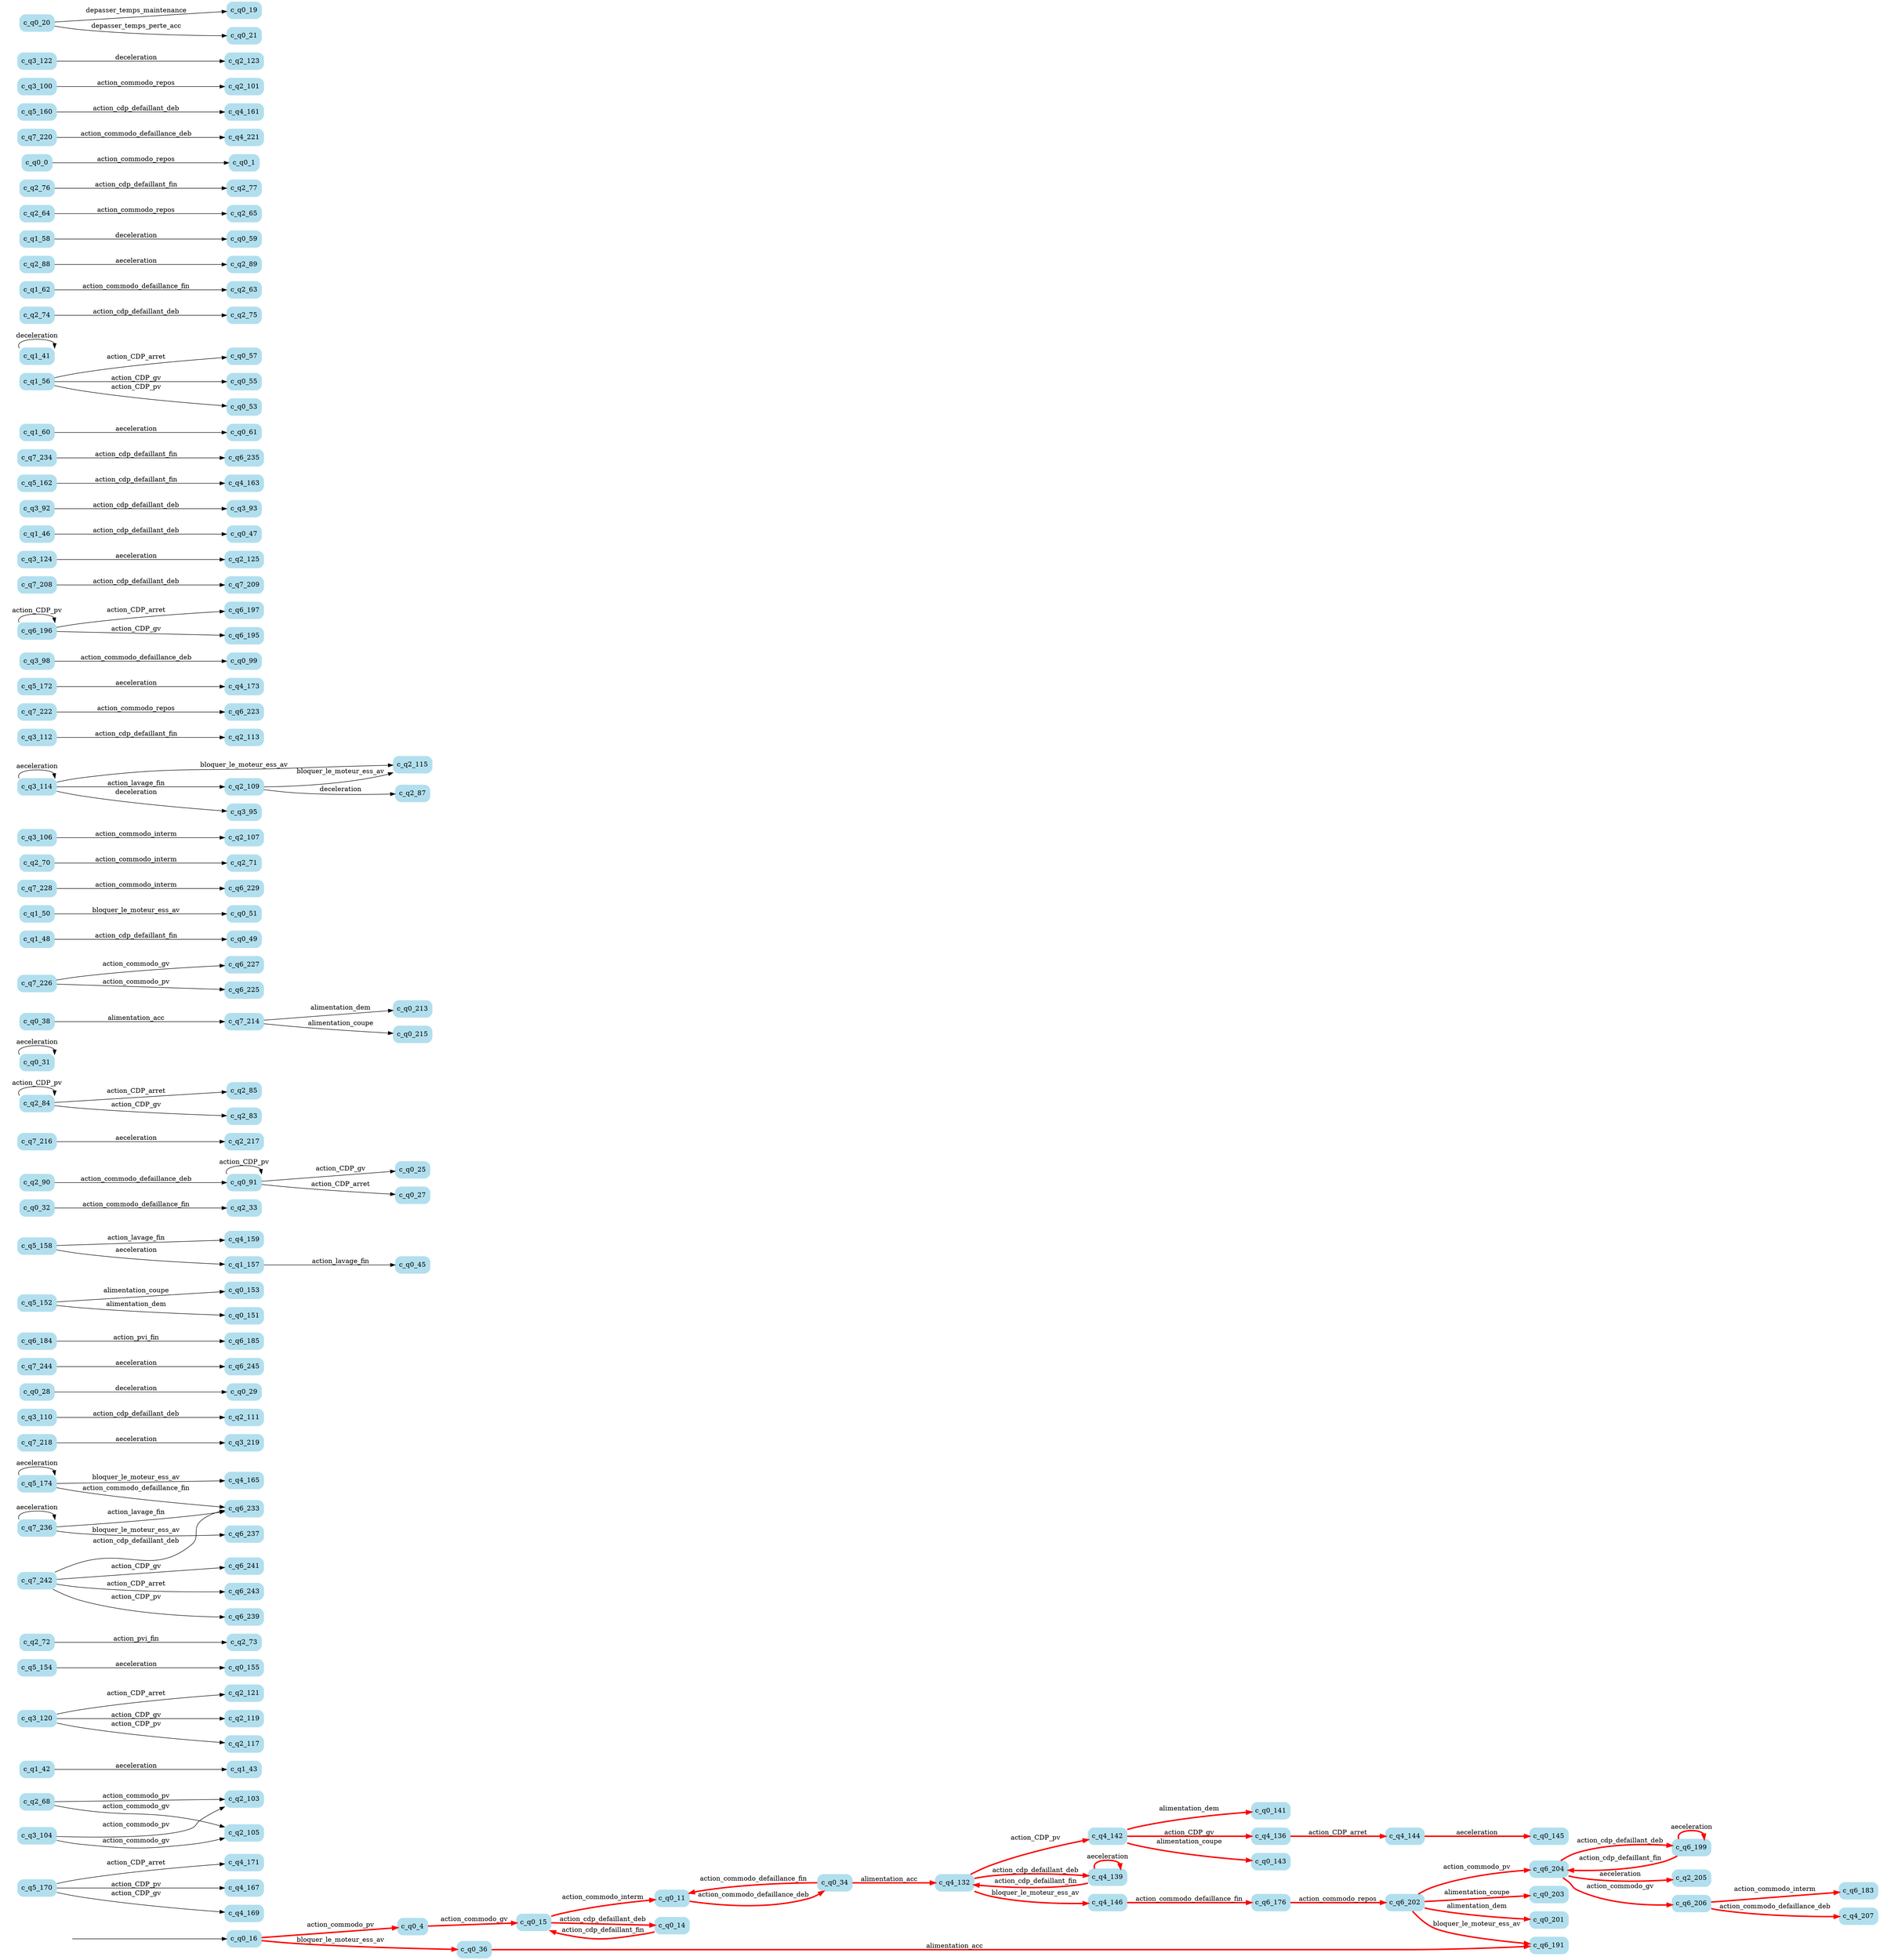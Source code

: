 digraph G {

	rankdir = LR;

	start_c_q0_16[style=invisible];

	node[shape=box, style="rounded, filled", color=lightblue2];

	c_q5_170[label="c_q5_170"];
	c_q2_103[label="c_q2_103"];
	c_q1_42[label="c_q1_42"];
	c_q2_121[label="c_q2_121"];
	c_q4_132[label="c_q4_132"];
	c_q5_154[label="c_q5_154"];
	c_q0_14[label="c_q0_14"];
	c_q2_72[label="c_q2_72"];
	c_q4_165[label="c_q4_165"];
	c_q7_218[label="c_q7_218"];
	c_q2_111[label="c_q2_111"];
	c_q0_28[label="c_q0_28"];
	c_q0_29[label="c_q0_29"];
	c_q7_244[label="c_q7_244"];
	c_q6_237[label="c_q6_237"];
	c_q2_119[label="c_q2_119"];
	c_q5_174[label="c_q5_174"];
	c_q3_120[label="c_q3_120"];
	c_q2_117[label="c_q2_117"];
	c_q6_185[label="c_q6_185"];
	c_q2_205[label="c_q2_205"];
	c_q5_152[label="c_q5_152"];
	c_q0_45[label="c_q0_45"];
	c_q2_33[label="c_q2_33"];
	c_q2_90[label="c_q2_90"];
	c_q7_216[label="c_q7_216"];
	c_q0_25[label="c_q0_25"];
	c_q2_85[label="c_q2_85"];
	c_q6_206[label="c_q6_206"];
	c_q6_183[label="c_q6_183"];
	c_q0_31[label="c_q0_31"];
	c_q0_213[label="c_q0_213"];
	c_q6_227[label="c_q6_227"];
	c_q1_48[label="c_q1_48"];
	c_q1_50[label="c_q1_50"];
	c_q0_215[label="c_q0_215"];
	c_q3_219[label="c_q3_219"];
	c_q6_229[label="c_q6_229"];
	c_q0_15[label="c_q0_15"];
	c_q2_71[label="c_q2_71"];
	c_q2_107[label="c_q2_107"];
	c_q2_105[label="c_q2_105"];
	c_q0_143[label="c_q0_143"];
	c_q0_34[label="c_q0_34"];
	c_q2_115[label="c_q2_115"];
	c_q3_114[label="c_q3_114"];
	c_q3_112[label="c_q3_112"];
	c_q4_144[label="c_q4_144"];
	c_q0_11[label="c_q0_11"];
	c_q4_171[label="c_q4_171"];
	c_q6_223[label="c_q6_223"];
	c_q5_172[label="c_q5_172"];
	c_q2_73[label="c_q2_73"];
	c_q2_87[label="c_q2_87"];
	c_q4_139[label="c_q4_139"];
	c_q6_176[label="c_q6_176"];
	c_q0_203[label="c_q0_203"];
	c_q3_98[label="c_q3_98"];
	c_q6_197[label="c_q6_197"];
	c_q6_243[label="c_q6_243"];
	c_q7_208[label="c_q7_208"];
	c_q2_125[label="c_q2_125"];
	c_q4_146[label="c_q4_146"];
	c_q0_47[label="c_q0_47"];
	c_q0_51[label="c_q0_51"];
	c_q3_92[label="c_q3_92"];
	c_q5_158[label="c_q5_158"];
	c_q3_124[label="c_q3_124"];
	c_q0_27[label="c_q0_27"];
	c_q4_163[label="c_q4_163"];
	c_q6_199[label="c_q6_199"];
	c_q1_43[label="c_q1_43"];
	c_q7_222[label="c_q7_222"];
	c_q0_145[label="c_q0_145"];
	c_q6_235[label="c_q6_235"];
	c_q0_99[label="c_q0_99"];
	c_q0_61[label="c_q0_61"];
	c_q6_225[label="c_q6_225"];
	c_q0_57[label="c_q0_57"];
	c_q2_109[label="c_q2_109"];
	c_q1_41[label="c_q1_41"];
	c_q4_207[label="c_q4_207"];
	c_q2_74[label="c_q2_74"];
	c_q2_70[label="c_q2_70"];
	c_q0_153[label="c_q0_153"];
	c_q1_46[label="c_q1_46"];
	c_q6_245[label="c_q6_245"];
	c_q1_62[label="c_q1_62"];
	c_q3_106[label="c_q3_106"];
	c_q2_89[label="c_q2_89"];
	c_q4_173[label="c_q4_173"];
	c_q0_55[label="c_q0_55"];
	c_q3_95[label="c_q3_95"];
	c_q4_159[label="c_q4_159"];
	c_q0_201[label="c_q0_201"];
	c_q0_53[label="c_q0_53"];
	c_q2_75[label="c_q2_75"];
	c_q2_84[label="c_q2_84"];
	c_q1_56[label="c_q1_56"];
	c_q1_60[label="c_q1_60"];
	c_q0_38[label="c_q0_38"];
	c_q1_58[label="c_q1_58"];
	c_q2_64[label="c_q2_64"];
	c_q0_141[label="c_q0_141"];
	c_q6_195[label="c_q6_195"];
	c_q0_59[label="c_q0_59"];
	c_q2_68[label="c_q2_68"];
	c_q0_49[label="c_q0_49"];
	c_q7_226[label="c_q7_226"];
	c_q7_234[label="c_q7_234"];
	c_q2_76[label="c_q2_76"];
	c_q4_167[label="c_q4_167"];
	c_q2_217[label="c_q2_217"];
	c_q6_196[label="c_q6_196"];
	c_q6_191[label="c_q6_191"];
	c_q3_110[label="c_q3_110"];
	c_q0_1[label="c_q0_1"];
	c_q4_221[label="c_q4_221"];
	c_q4_161[label="c_q4_161"];
	c_q0_0[label="c_q0_0"];
	c_q2_63[label="c_q2_63"];
	c_q2_88[label="c_q2_88"];
	c_q0_4[label="c_q0_4"];
	c_q3_100[label="c_q3_100"];
	c_q6_233[label="c_q6_233"];
	c_q2_65[label="c_q2_65"];
	c_q2_101[label="c_q2_101"];
	c_q3_93[label="c_q3_93"];
	c_q2_123[label="c_q2_123"];
	c_q4_142[label="c_q4_142"];
	c_q7_228[label="c_q7_228"];
	c_q6_202[label="c_q6_202"];
	c_q0_16[label="c_q0_16"];
	c_q0_36[label="c_q0_36"];
	c_q0_32[label="c_q0_32"];
	c_q0_155[label="c_q0_155"];
	c_q0_19[label="c_q0_19"];
	c_q6_239[label="c_q6_239"];
	c_q0_21[label="c_q0_21"];
	c_q4_169[label="c_q4_169"];
	c_q0_20[label="c_q0_20"];
	c_q3_104[label="c_q3_104"];
	c_q6_184[label="c_q6_184"];
	c_q2_77[label="c_q2_77"];
	c_q5_160[label="c_q5_160"];
	c_q0_151[label="c_q0_151"];
	c_q1_157[label="c_q1_157"];
	c_q7_220[label="c_q7_220"];
	c_q7_236[label="c_q7_236"];
	c_q7_209[label="c_q7_209"];
	c_q2_113[label="c_q2_113"];
	c_q0_91[label="c_q0_91"];
	c_q7_214[label="c_q7_214"];
	c_q2_83[label="c_q2_83"];
	c_q5_162[label="c_q5_162"];
	c_q4_136[label="c_q4_136"];
	c_q3_122[label="c_q3_122"];
	c_q7_242[label="c_q7_242"];
	c_q6_204[label="c_q6_204"];
	c_q6_241[label="c_q6_241"];

	start_c_q0_16 -> c_q0_16;
	c_q0_0 -> c_q0_1[label="action_commodo_repos"];
	c_q0_16 -> c_q0_4[label="action_commodo_pv", penwidth=3, color=red];
	c_q0_4 -> c_q0_15[label="action_commodo_gv", penwidth=3, color=red];
	c_q0_15 -> c_q0_11[label="action_commodo_interm", penwidth=3, color=red];
	c_q0_11 -> c_q0_34[label="action_commodo_defaillance_deb", penwidth=3, color=red];
	c_q0_34 -> c_q0_11[label="action_commodo_defaillance_fin", penwidth=3, color=red];
	c_q0_15 -> c_q0_14[label="action_cdp_defaillant_deb", penwidth=3, color=red];
	c_q0_14 -> c_q0_15[label="action_cdp_defaillant_fin", penwidth=3, color=red];
	c_q0_16 -> c_q0_36[label="bloquer_le_moteur_ess_av", penwidth=3, color=red];
	c_q0_20 -> c_q0_19[label="depasser_temps_maintenance"];
	c_q0_20 -> c_q0_21[label="depasser_temps_perte_acc"];
	c_q0_91 -> c_q0_91[label="action_CDP_pv"];
	c_q0_91 -> c_q0_25[label="action_CDP_gv"];
	c_q0_91 -> c_q0_27[label="action_CDP_arret"];
	c_q0_28 -> c_q0_29[label="deceleration"];
	c_q0_31 -> c_q0_31[label="aeceleration"];
	c_q0_32 -> c_q2_33[label="action_commodo_defaillance_fin"];
	c_q0_34 -> c_q4_132[label="alimentation_acc", penwidth=3, color=red];
	c_q0_36 -> c_q6_191[label="alimentation_acc", penwidth=3, color=red];
	c_q0_38 -> c_q7_214[label="alimentation_acc"];
	c_q1_41 -> c_q1_41[label="deceleration"];
	c_q1_42 -> c_q1_43[label="aeceleration"];
	c_q1_157 -> c_q0_45[label="action_lavage_fin"];
	c_q1_46 -> c_q0_47[label="action_cdp_defaillant_deb"];
	c_q1_48 -> c_q0_49[label="action_cdp_defaillant_fin"];
	c_q1_50 -> c_q0_51[label="bloquer_le_moteur_ess_av"];
	c_q1_56 -> c_q0_53[label="action_CDP_pv"];
	c_q1_56 -> c_q0_55[label="action_CDP_gv"];
	c_q1_56 -> c_q0_57[label="action_CDP_arret"];
	c_q1_58 -> c_q0_59[label="deceleration"];
	c_q1_60 -> c_q0_61[label="aeceleration"];
	c_q1_62 -> c_q2_63[label="action_commodo_defaillance_fin"];
	c_q2_64 -> c_q2_65[label="action_commodo_repos"];
	c_q2_68 -> c_q2_103[label="action_commodo_pv"];
	c_q2_68 -> c_q2_105[label="action_commodo_gv"];
	c_q2_70 -> c_q2_71[label="action_commodo_interm"];
	c_q2_72 -> c_q2_73[label="action_pvi_fin"];
	c_q2_74 -> c_q2_75[label="action_cdp_defaillant_deb"];
	c_q2_76 -> c_q2_77[label="action_cdp_defaillant_fin"];
	c_q2_109 -> c_q2_115[label="bloquer_le_moteur_ess_av"];
	c_q2_84 -> c_q2_84[label="action_CDP_pv"];
	c_q2_84 -> c_q2_83[label="action_CDP_gv"];
	c_q2_84 -> c_q2_85[label="action_CDP_arret"];
	c_q2_109 -> c_q2_87[label="deceleration"];
	c_q2_88 -> c_q2_89[label="aeceleration"];
	c_q2_90 -> c_q0_91[label="action_commodo_defaillance_deb"];
	c_q3_92 -> c_q3_93[label="action_cdp_defaillant_deb"];
	c_q3_114 -> c_q3_95[label="deceleration"];
	c_q3_114 -> c_q3_114[label="aeceleration"];
	c_q3_98 -> c_q0_99[label="action_commodo_defaillance_deb"];
	c_q3_100 -> c_q2_101[label="action_commodo_repos"];
	c_q3_104 -> c_q2_103[label="action_commodo_pv"];
	c_q3_104 -> c_q2_105[label="action_commodo_gv"];
	c_q3_106 -> c_q2_107[label="action_commodo_interm"];
	c_q3_114 -> c_q2_109[label="action_lavage_fin"];
	c_q3_110 -> c_q2_111[label="action_cdp_defaillant_deb"];
	c_q3_112 -> c_q2_113[label="action_cdp_defaillant_fin"];
	c_q3_114 -> c_q2_115[label="bloquer_le_moteur_ess_av"];
	c_q3_120 -> c_q2_117[label="action_CDP_pv"];
	c_q3_120 -> c_q2_119[label="action_CDP_gv"];
	c_q3_120 -> c_q2_121[label="action_CDP_arret"];
	c_q3_122 -> c_q2_123[label="deceleration"];
	c_q3_124 -> c_q2_125[label="aeceleration"];
	c_q4_132 -> c_q4_139[label="action_cdp_defaillant_deb", penwidth=3, color=red];
	c_q4_139 -> c_q4_132[label="action_cdp_defaillant_fin", penwidth=3, color=red];
	c_q4_132 -> c_q4_146[label="bloquer_le_moteur_ess_av", penwidth=3, color=red];
	c_q4_132 -> c_q4_142[label="action_CDP_pv", penwidth=3, color=red];
	c_q4_142 -> c_q4_136[label="action_CDP_gv", penwidth=3, color=red];
	c_q4_136 -> c_q4_144[label="action_CDP_arret", penwidth=3, color=red];
	c_q4_139 -> c_q4_139[label="aeceleration", penwidth=3, color=red];
	c_q4_142 -> c_q0_141[label="alimentation_dem", penwidth=3, color=red];
	c_q4_142 -> c_q0_143[label="alimentation_coupe", penwidth=3, color=red];
	c_q4_144 -> c_q0_145[label="aeceleration", penwidth=3, color=red];
	c_q4_146 -> c_q6_176[label="action_commodo_defaillance_fin", penwidth=3, color=red];
	c_q5_174 -> c_q5_174[label="aeceleration"];
	c_q5_152 -> c_q0_151[label="alimentation_dem"];
	c_q5_152 -> c_q0_153[label="alimentation_coupe"];
	c_q5_154 -> c_q0_155[label="aeceleration"];
	c_q5_158 -> c_q1_157[label="aeceleration"];
	c_q5_158 -> c_q4_159[label="action_lavage_fin"];
	c_q5_160 -> c_q4_161[label="action_cdp_defaillant_deb"];
	c_q5_162 -> c_q4_163[label="action_cdp_defaillant_fin"];
	c_q5_174 -> c_q4_165[label="bloquer_le_moteur_ess_av"];
	c_q5_170 -> c_q4_167[label="action_CDP_pv"];
	c_q5_170 -> c_q4_169[label="action_CDP_gv"];
	c_q5_170 -> c_q4_171[label="action_CDP_arret"];
	c_q5_172 -> c_q4_173[label="aeceleration"];
	c_q5_174 -> c_q6_233[label="action_commodo_defaillance_fin"];
	c_q6_176 -> c_q6_202[label="action_commodo_repos", penwidth=3, color=red];
	c_q6_202 -> c_q6_204[label="action_commodo_pv", penwidth=3, color=red];
	c_q6_204 -> c_q6_206[label="action_commodo_gv", penwidth=3, color=red];
	c_q6_206 -> c_q6_183[label="action_commodo_interm", penwidth=3, color=red];
	c_q6_184 -> c_q6_185[label="action_pvi_fin"];
	c_q6_204 -> c_q6_199[label="action_cdp_defaillant_deb", penwidth=3, color=red];
	c_q6_199 -> c_q6_204[label="action_cdp_defaillant_fin", penwidth=3, color=red];
	c_q6_202 -> c_q6_191[label="bloquer_le_moteur_ess_av", penwidth=3, color=red];
	c_q6_196 -> c_q6_196[label="action_CDP_pv"];
	c_q6_196 -> c_q6_195[label="action_CDP_gv"];
	c_q6_196 -> c_q6_197[label="action_CDP_arret"];
	c_q6_199 -> c_q6_199[label="aeceleration", penwidth=3, color=red];
	c_q6_202 -> c_q0_201[label="alimentation_dem", penwidth=3, color=red];
	c_q6_202 -> c_q0_203[label="alimentation_coupe", penwidth=3, color=red];
	c_q6_204 -> c_q2_205[label="aeceleration", penwidth=3, color=red];
	c_q6_206 -> c_q4_207[label="action_commodo_defaillance_deb", penwidth=3, color=red];
	c_q7_208 -> c_q7_209[label="action_cdp_defaillant_deb"];
	c_q7_236 -> c_q7_236[label="aeceleration"];
	c_q7_214 -> c_q0_213[label="alimentation_dem"];
	c_q7_214 -> c_q0_215[label="alimentation_coupe"];
	c_q7_216 -> c_q2_217[label="aeceleration"];
	c_q7_218 -> c_q3_219[label="aeceleration"];
	c_q7_220 -> c_q4_221[label="action_commodo_defaillance_deb"];
	c_q7_222 -> c_q6_223[label="action_commodo_repos"];
	c_q7_226 -> c_q6_225[label="action_commodo_pv"];
	c_q7_226 -> c_q6_227[label="action_commodo_gv"];
	c_q7_228 -> c_q6_229[label="action_commodo_interm"];
	c_q7_236 -> c_q6_233[label="action_lavage_fin"];
	c_q7_242 -> c_q6_233[label="action_cdp_defaillant_deb"];
	c_q7_234 -> c_q6_235[label="action_cdp_defaillant_fin"];
	c_q7_236 -> c_q6_237[label="bloquer_le_moteur_ess_av"];
	c_q7_242 -> c_q6_239[label="action_CDP_pv"];
	c_q7_242 -> c_q6_241[label="action_CDP_gv"];
	c_q7_242 -> c_q6_243[label="action_CDP_arret"];
	c_q7_244 -> c_q6_245[label="aeceleration"];

}